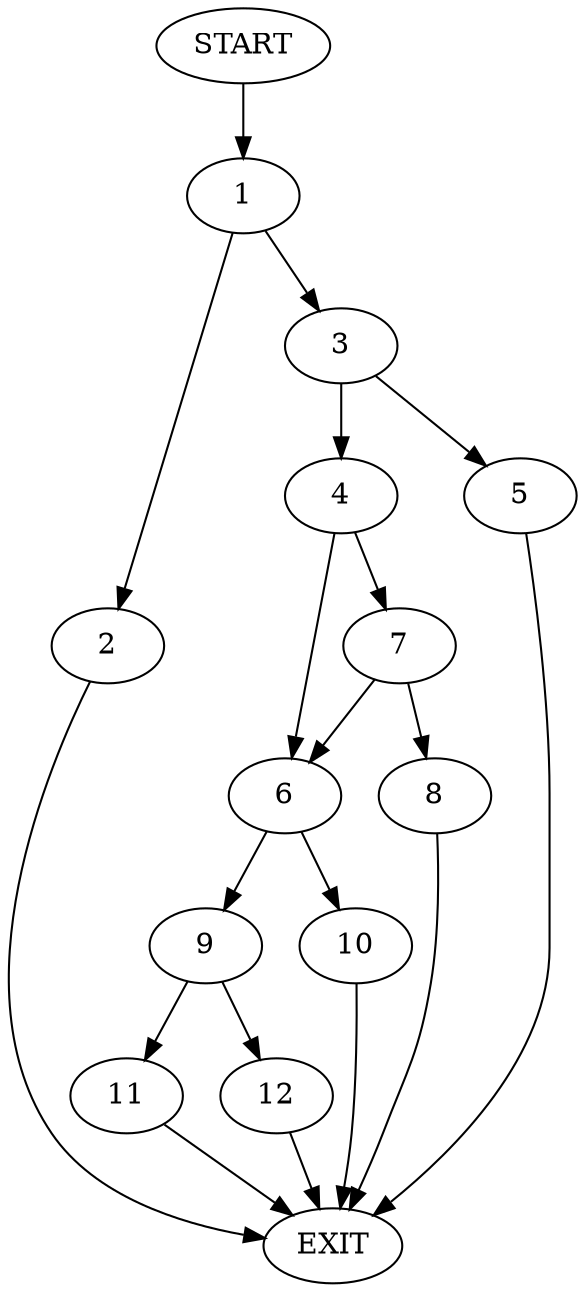 digraph {
0 [label="START"]
13 [label="EXIT"]
0 -> 1
1 -> 2
1 -> 3
2 -> 13
3 -> 4
3 -> 5
4 -> 6
4 -> 7
5 -> 13
7 -> 6
7 -> 8
6 -> 9
6 -> 10
8 -> 13
9 -> 11
9 -> 12
10 -> 13
12 -> 13
11 -> 13
}
